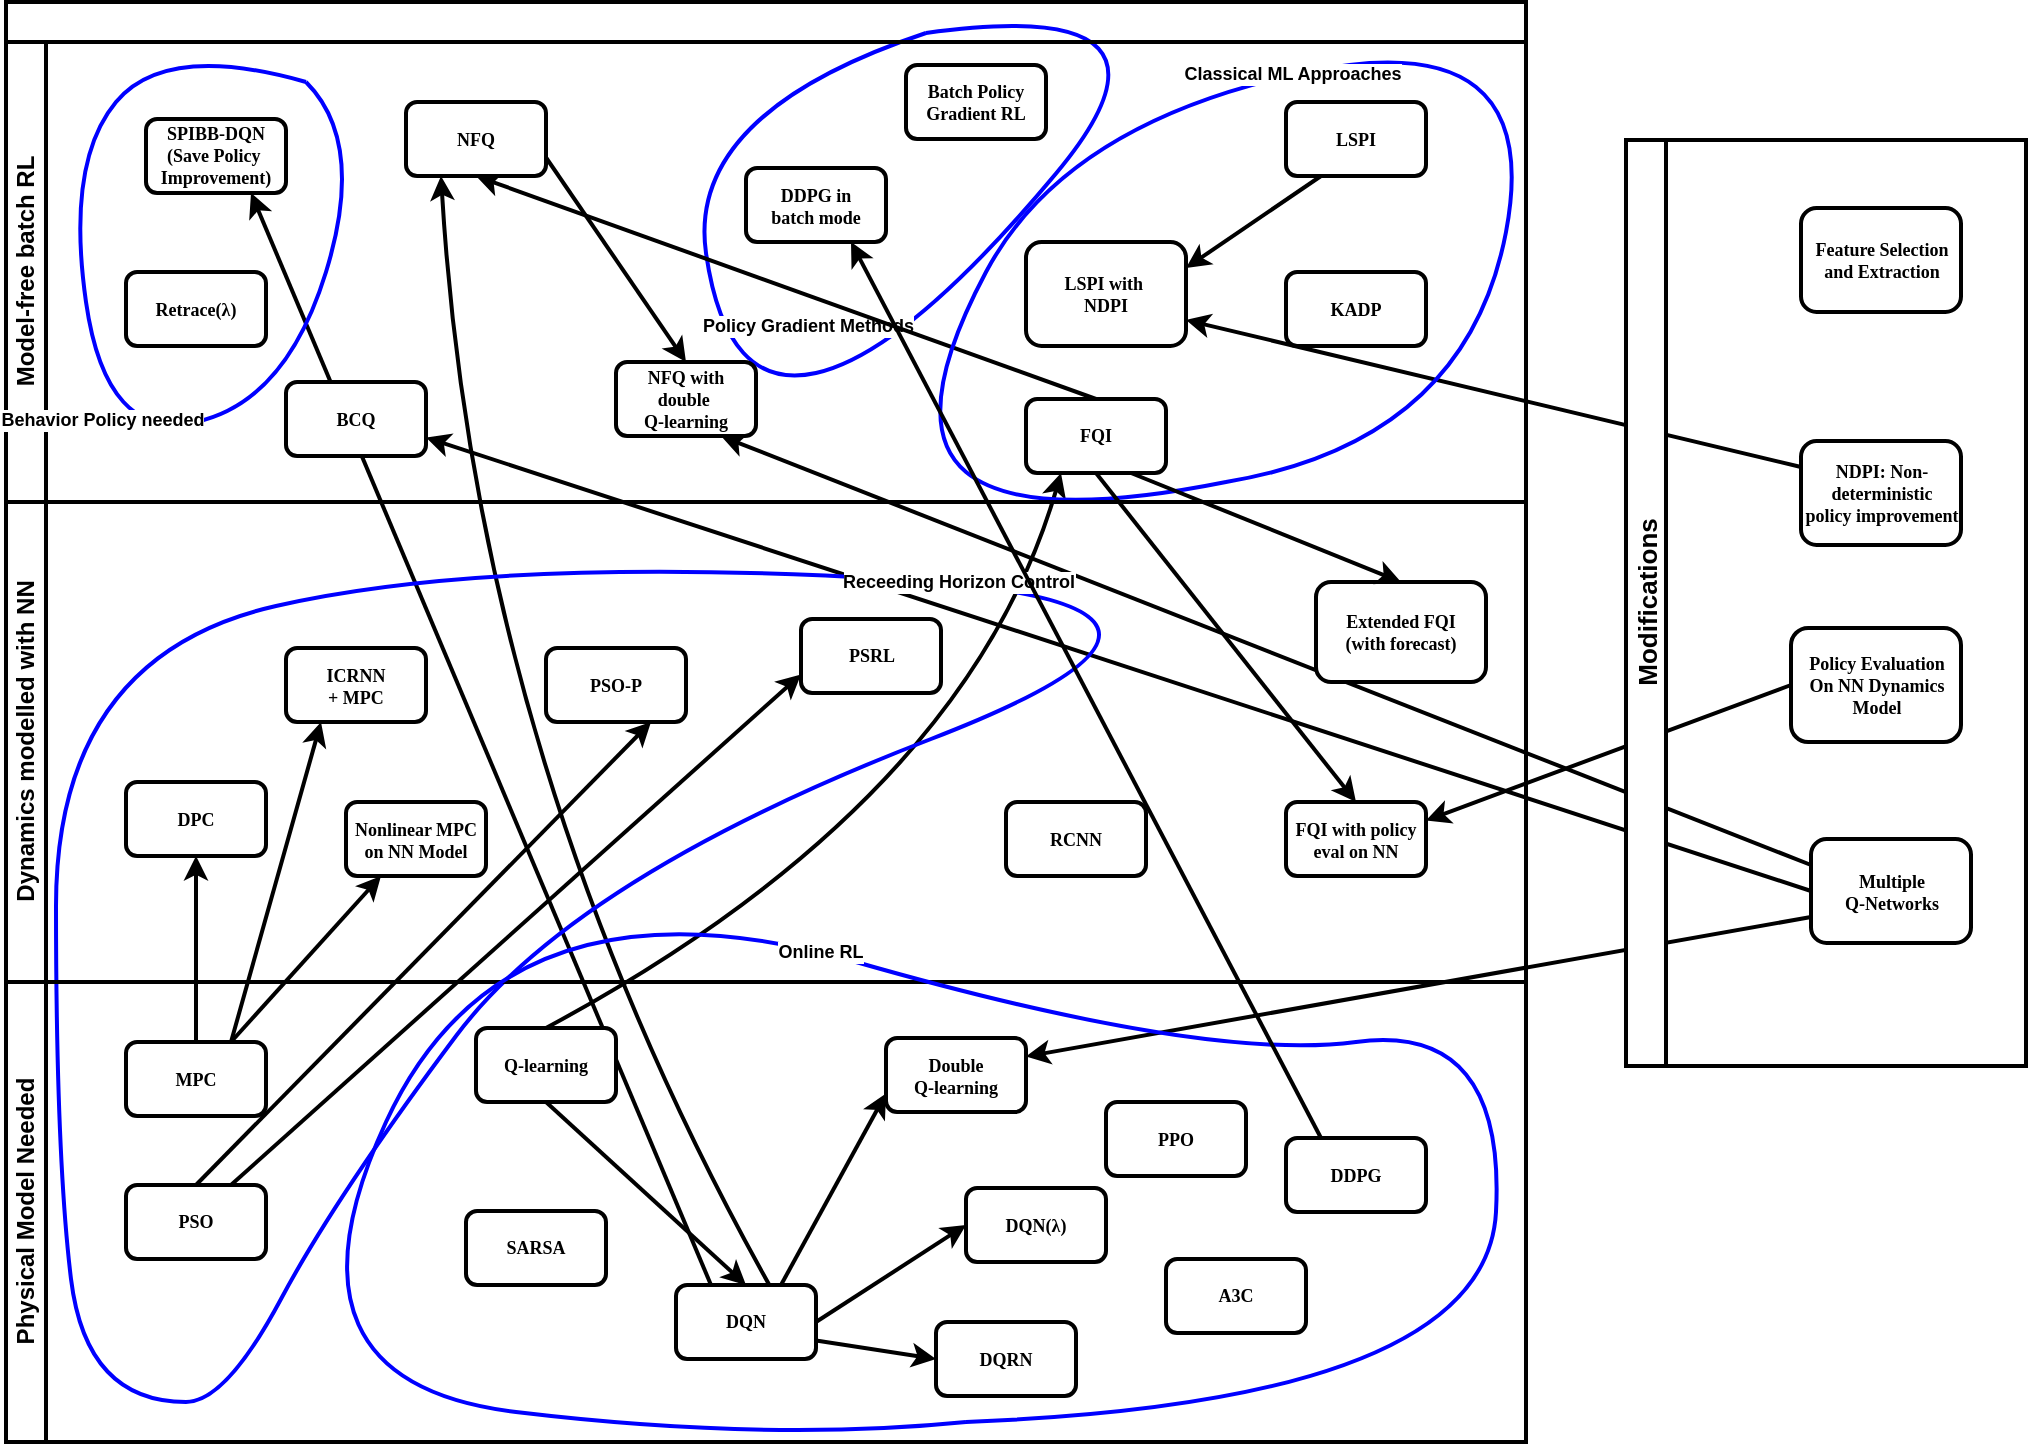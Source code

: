<mxfile pages="1" version="11.1.5" type="device"><diagram name="Page-1" id="c7488fd3-1785-93aa-aadb-54a6760d102a"><mxGraphModel dx="1422" dy="835" grid="1" gridSize="10" guides="1" tooltips="1" connect="1" arrows="1" fold="1" page="1" pageScale="1" pageWidth="1100" pageHeight="850" background="#ffffff" math="0" shadow="0"><root><mxCell id="0"/><mxCell id="1" parent="0"/><mxCell id="UrzXVg_td5p-aMK04flX-85" value="" style="endArrow=classic;html=1;strokeColor=#000000;strokeWidth=2;fontSize=13;exitX=0;exitY=0.75;exitDx=0;exitDy=0;entryX=1;entryY=0.25;entryDx=0;entryDy=0;" edge="1" parent="1" source="UrzXVg_td5p-aMK04flX-84" target="augKoII_26qxcyHbp96z-6"><mxGeometry width="50" height="50" relative="1" as="geometry"><mxPoint x="100" y="860" as="sourcePoint"/><mxPoint x="150" y="810" as="targetPoint"/></mxGeometry></mxCell><mxCell id="UrzXVg_td5p-aMK04flX-13" value="" style="endArrow=classic;html=1;exitX=0;exitY=0.5;exitDx=0;exitDy=0;entryX=1;entryY=0.75;entryDx=0;entryDy=0;strokeWidth=2;fontSize=9;fontStyle=1" edge="1" parent="1" source="UrzXVg_td5p-aMK04flX-84" target="UrzXVg_td5p-aMK04flX-10"><mxGeometry width="50" height="50" relative="1" as="geometry"><mxPoint x="100" y="860" as="sourcePoint"/><mxPoint x="150" y="810" as="targetPoint"/></mxGeometry></mxCell><mxCell id="UrzXVg_td5p-aMK04flX-87" value="" style="endArrow=classic;html=1;strokeColor=#000000;strokeWidth=2;fontSize=13;exitX=0;exitY=0.5;exitDx=0;exitDy=0;entryX=1;entryY=0.25;entryDx=0;entryDy=0;" edge="1" parent="1" source="UrzXVg_td5p-aMK04flX-86" target="UrzXVg_td5p-aMK04flX-56"><mxGeometry width="50" height="50" relative="1" as="geometry"><mxPoint x="100" y="860" as="sourcePoint"/><mxPoint x="150" y="810" as="targetPoint"/></mxGeometry></mxCell><mxCell id="UrzXVg_td5p-aMK04flX-82" value="" style="endArrow=classic;html=1;strokeColor=#000000;strokeWidth=2;fontSize=13;exitX=0;exitY=0.25;exitDx=0;exitDy=0;entryX=1;entryY=0.75;entryDx=0;entryDy=0;" edge="1" parent="1" source="UrzXVg_td5p-aMK04flX-81" target="UrzXVg_td5p-aMK04flX-3"><mxGeometry width="50" height="50" relative="1" as="geometry"><mxPoint x="100" y="860" as="sourcePoint"/><mxPoint x="150" y="810" as="targetPoint"/></mxGeometry></mxCell><mxCell id="UrzXVg_td5p-aMK04flX-70" value="" style="endArrow=classic;html=1;strokeColor=#000000;strokeWidth=2;exitX=0;exitY=0.25;exitDx=0;exitDy=0;entryX=0.75;entryY=1;entryDx=0;entryDy=0;fontSize=9;fontStyle=1" edge="1" parent="1" source="UrzXVg_td5p-aMK04flX-84" target="UrzXVg_td5p-aMK04flX-68"><mxGeometry width="50" height="50" relative="1" as="geometry"><mxPoint x="90" y="860" as="sourcePoint"/><mxPoint x="140" y="810" as="targetPoint"/></mxGeometry></mxCell><mxCell id="UrzXVg_td5p-aMK04flX-18" value="" style="endArrow=classic;html=1;exitX=0.25;exitY=0;exitDx=0;exitDy=0;entryX=0.75;entryY=1;entryDx=0;entryDy=0;strokeWidth=2;fontSize=9;fontStyle=1" edge="1" parent="1" source="UrzXVg_td5p-aMK04flX-89" target="UrzXVg_td5p-aMK04flX-14"><mxGeometry width="50" height="50" relative="1" as="geometry"><mxPoint x="452.5" y="700" as="sourcePoint"/><mxPoint x="150" y="810" as="targetPoint"/></mxGeometry></mxCell><mxCell id="UrzXVg_td5p-aMK04flX-9" value="" style="endArrow=classic;html=1;exitX=0.671;exitY=0.014;exitDx=0;exitDy=0;entryX=0.25;entryY=1;entryDx=0;entryDy=0;strokeWidth=2;fontSize=9;fontStyle=1;exitPerimeter=0;curved=1;" edge="1" parent="1" source="UrzXVg_td5p-aMK04flX-89" target="UrzXVg_td5p-aMK04flX-7"><mxGeometry width="50" height="50" relative="1" as="geometry"><mxPoint x="487.5" y="700" as="sourcePoint"/><mxPoint x="150" y="810" as="targetPoint"/><Array as="points"><mxPoint x="335" y="450"/></Array></mxGeometry></mxCell><mxCell id="2b4e8129b02d487f-1" value="" style="swimlane;html=1;childLayout=stackLayout;horizontal=1;startSize=20;horizontalStack=0;rounded=0;shadow=0;labelBackgroundColor=none;strokeColor=#000000;strokeWidth=2;fillColor=#ffffff;fontFamily=Verdana;fontSize=9;fontColor=#000000;align=center;fontStyle=1" parent="1" vertex="1"><mxGeometry x="100" y="70" width="760" height="720" as="geometry"/></mxCell><mxCell id="UrzXVg_td5p-aMK04flX-6" value="" style="endArrow=classic;html=1;exitX=0.5;exitY=0;exitDx=0;exitDy=0;entryX=0.25;entryY=1;entryDx=0;entryDy=0;strokeWidth=2;fontSize=9;fontStyle=1;curved=1;" edge="1" parent="2b4e8129b02d487f-1" source="augKoII_26qxcyHbp96z-7" target="UrzXVg_td5p-aMK04flX-5"><mxGeometry width="50" height="50" relative="1" as="geometry"><mxPoint y="790" as="sourcePoint"/><mxPoint x="50" y="740" as="targetPoint"/><Array as="points"><mxPoint x="480" y="400"/></Array></mxGeometry></mxCell><mxCell id="UrzXVg_td5p-aMK04flX-67" value="Policy Gradient Methods" style="endArrow=none;html=1;curved=1;strokeWidth=2;strokeColor=#0000FF;labelPosition=left;verticalLabelPosition=top;align=right;verticalAlign=bottom;fontSize=9;fontStyle=1" edge="1" parent="2b4e8129b02d487f-1"><mxGeometry width="50" height="50" relative="1" as="geometry"><mxPoint x="460" y="15.5" as="sourcePoint"/><mxPoint x="460" y="15.5" as="targetPoint"/><Array as="points"><mxPoint x="340" y="55.5"/><mxPoint x="360" y="195.5"/><mxPoint x="450" y="175.5"/><mxPoint x="600" y="-4"/></Array></mxGeometry></mxCell><mxCell id="2b4e8129b02d487f-2" value="Model-free batch RL" style="swimlane;html=1;startSize=20;horizontal=0;strokeWidth=2;fontSize=12;fontStyle=1" parent="2b4e8129b02d487f-1" vertex="1"><mxGeometry y="20" width="760" height="230" as="geometry"/></mxCell><mxCell id="UrzXVg_td5p-aMK04flX-8" value="" style="endArrow=classic;html=1;exitX=0.5;exitY=0;exitDx=0;exitDy=0;entryX=0.5;entryY=1;entryDx=0;entryDy=0;strokeWidth=2;fontSize=9;fontStyle=1" edge="1" parent="2b4e8129b02d487f-2" source="UrzXVg_td5p-aMK04flX-5" target="UrzXVg_td5p-aMK04flX-7"><mxGeometry width="50" height="50" relative="1" as="geometry"><mxPoint y="770" as="sourcePoint"/><mxPoint x="50" y="720" as="targetPoint"/></mxGeometry></mxCell><mxCell id="UrzXVg_td5p-aMK04flX-1" value="LSPI" style="rounded=1;whiteSpace=wrap;html=1;shadow=0;labelBackgroundColor=none;strokeColor=#000000;strokeWidth=2;fillColor=#ffffff;fontFamily=Verdana;fontSize=9;fontColor=#000000;align=center;fontStyle=1" vertex="1" parent="2b4e8129b02d487f-2"><mxGeometry x="640" y="30" width="70" height="37" as="geometry"/></mxCell><mxCell id="augKoII_26qxcyHbp96z-12" value="KADP" style="rounded=1;whiteSpace=wrap;html=1;shadow=0;labelBackgroundColor=none;strokeColor=#000000;strokeWidth=2;fillColor=#ffffff;fontFamily=Verdana;fontSize=9;fontColor=#000000;align=center;fontStyle=1" parent="2b4e8129b02d487f-2" vertex="1"><mxGeometry x="640" y="115" width="70" height="37" as="geometry"/></mxCell><mxCell id="UrzXVg_td5p-aMK04flX-3" value="LSPI with&amp;nbsp;&lt;br&gt;NDPI" style="rounded=1;whiteSpace=wrap;html=1;shadow=0;labelBackgroundColor=none;strokeColor=#000000;strokeWidth=2;fillColor=#ffffff;fontFamily=Verdana;fontSize=9;fontColor=#000000;align=center;fontStyle=1" vertex="1" parent="2b4e8129b02d487f-2"><mxGeometry x="510" y="100" width="80" height="52" as="geometry"/></mxCell><mxCell id="UrzXVg_td5p-aMK04flX-4" value="" style="endArrow=classic;html=1;entryX=1;entryY=0.25;entryDx=0;entryDy=0;exitX=0.25;exitY=1;exitDx=0;exitDy=0;strokeWidth=2;fontSize=9;fontStyle=1" edge="1" parent="2b4e8129b02d487f-2" source="UrzXVg_td5p-aMK04flX-1" target="UrzXVg_td5p-aMK04flX-3"><mxGeometry width="50" height="50" relative="1" as="geometry"><mxPoint x="650" y="80" as="sourcePoint"/><mxPoint x="50" y="720" as="targetPoint"/></mxGeometry></mxCell><mxCell id="UrzXVg_td5p-aMK04flX-5" value="FQI" style="rounded=1;whiteSpace=wrap;html=1;shadow=0;labelBackgroundColor=none;strokeColor=#000000;strokeWidth=2;fillColor=#ffffff;fontFamily=Verdana;fontSize=9;fontColor=#000000;align=center;fontStyle=1" vertex="1" parent="2b4e8129b02d487f-2"><mxGeometry x="510" y="178.5" width="70" height="37" as="geometry"/></mxCell><mxCell id="UrzXVg_td5p-aMK04flX-7" value="NFQ" style="rounded=1;whiteSpace=wrap;html=1;shadow=0;labelBackgroundColor=none;strokeColor=#000000;strokeWidth=2;fillColor=#ffffff;fontFamily=Verdana;fontSize=9;fontColor=#000000;align=center;fontStyle=1" vertex="1" parent="2b4e8129b02d487f-2"><mxGeometry x="200" y="30" width="70" height="37" as="geometry"/></mxCell><mxCell id="UrzXVg_td5p-aMK04flX-14" value="SPIBB-DQN&lt;br style=&quot;font-size: 9px;&quot;&gt;(Save Policy&amp;nbsp;&lt;br style=&quot;font-size: 9px;&quot;&gt;Improvement)" style="rounded=1;whiteSpace=wrap;html=1;shadow=0;labelBackgroundColor=none;strokeColor=#000000;strokeWidth=2;fillColor=#ffffff;fontFamily=Verdana;fontSize=9;fontColor=#000000;align=center;fontStyle=1" vertex="1" parent="2b4e8129b02d487f-2"><mxGeometry x="70" y="38.5" width="70" height="37" as="geometry"/></mxCell><mxCell id="UrzXVg_td5p-aMK04flX-17" value="Retrace(λ)" style="rounded=1;whiteSpace=wrap;html=1;shadow=0;labelBackgroundColor=none;strokeColor=#000000;strokeWidth=2;fillColor=#ffffff;fontFamily=Verdana;fontSize=9;fontColor=#000000;align=center;fontStyle=1" vertex="1" parent="2b4e8129b02d487f-2"><mxGeometry x="60" y="115" width="70" height="37" as="geometry"/></mxCell><mxCell id="UrzXVg_td5p-aMK04flX-21" value="Batch Policy&lt;br style=&quot;font-size: 9px;&quot;&gt;Gradient RL" style="rounded=1;whiteSpace=wrap;html=1;shadow=0;labelBackgroundColor=none;strokeColor=#000000;strokeWidth=2;fillColor=#ffffff;fontFamily=Verdana;fontSize=9;fontColor=#000000;align=center;fontStyle=1" vertex="1" parent="2b4e8129b02d487f-2"><mxGeometry x="450" y="11.5" width="70" height="37" as="geometry"/></mxCell><mxCell id="UrzXVg_td5p-aMK04flX-52" value="DDPG in&lt;br style=&quot;font-size: 9px;&quot;&gt;batch mode" style="rounded=1;whiteSpace=wrap;html=1;shadow=0;labelBackgroundColor=none;strokeColor=#000000;strokeWidth=2;fillColor=#ffffff;fontFamily=Verdana;fontSize=9;fontColor=#000000;align=center;fontStyle=1" vertex="1" parent="2b4e8129b02d487f-2"><mxGeometry x="370" y="63" width="70" height="37" as="geometry"/></mxCell><mxCell id="UrzXVg_td5p-aMK04flX-66" value="Classical ML Approaches" style="endArrow=none;html=1;strokeColor=#0000FF;strokeWidth=2;curved=1;fontSize=9;fontStyle=1" edge="1" parent="2b4e8129b02d487f-2"><mxGeometry width="50" height="50" relative="1" as="geometry"><mxPoint x="610" y="220" as="sourcePoint"/><mxPoint x="610" y="220" as="targetPoint"/><Array as="points"><mxPoint x="510" y="240"/><mxPoint x="450" y="190"/><mxPoint x="530" y="40"/><mxPoint x="770" y="-10"/><mxPoint x="730" y="200"/></Array></mxGeometry></mxCell><mxCell id="UrzXVg_td5p-aMK04flX-68" value="NFQ with&lt;br style=&quot;font-size: 9px;&quot;&gt;double&amp;nbsp;&lt;br style=&quot;font-size: 9px;&quot;&gt;Q-learning" style="rounded=1;whiteSpace=wrap;html=1;shadow=0;labelBackgroundColor=none;strokeColor=#000000;strokeWidth=2;fillColor=#ffffff;fontFamily=Verdana;fontSize=9;fontColor=#000000;align=center;fontStyle=1" vertex="1" parent="2b4e8129b02d487f-2"><mxGeometry x="305" y="160" width="70" height="37" as="geometry"/></mxCell><mxCell id="UrzXVg_td5p-aMK04flX-69" value="" style="endArrow=classic;html=1;strokeColor=#000000;strokeWidth=2;exitX=1;exitY=0.75;exitDx=0;exitDy=0;entryX=0.5;entryY=0;entryDx=0;entryDy=0;fontSize=9;fontStyle=1" edge="1" parent="2b4e8129b02d487f-2" source="UrzXVg_td5p-aMK04flX-7" target="UrzXVg_td5p-aMK04flX-68"><mxGeometry width="50" height="50" relative="1" as="geometry"><mxPoint x="-10" y="770" as="sourcePoint"/><mxPoint x="40" y="720" as="targetPoint"/></mxGeometry></mxCell><mxCell id="UrzXVg_td5p-aMK04flX-10" value="BCQ" style="rounded=1;whiteSpace=wrap;html=1;shadow=0;labelBackgroundColor=none;strokeColor=#000000;strokeWidth=2;fillColor=#ffffff;fontFamily=Verdana;fontSize=9;fontColor=#000000;align=center;fontStyle=1" vertex="1" parent="2b4e8129b02d487f-2"><mxGeometry x="140" y="170" width="70" height="37" as="geometry"/></mxCell><mxCell id="2b4e8129b02d487f-3" value="Dynamics modelled with NN" style="swimlane;html=1;startSize=20;horizontal=0;strokeWidth=2;fontSize=12;fontStyle=1" parent="2b4e8129b02d487f-1" vertex="1"><mxGeometry y="250" width="760" height="240" as="geometry"/></mxCell><mxCell id="2b4e8129b02d487f-26" style="edgeStyle=orthogonalEdgeStyle;rounded=0;html=1;labelBackgroundColor=none;startArrow=none;startFill=0;startSize=5;endArrow=classicThin;endFill=1;endSize=5;jettySize=auto;orthogonalLoop=1;strokeColor=#000000;strokeWidth=1;fontFamily=Verdana;fontSize=8;fontColor=#000000;" parent="2b4e8129b02d487f-3" edge="1"><mxGeometry relative="1" as="geometry"><mxPoint x="190" y="68.5" as="sourcePoint"/></mxGeometry></mxCell><mxCell id="augKoII_26qxcyHbp96z-2" value="DPC" style="rounded=1;whiteSpace=wrap;html=1;shadow=0;labelBackgroundColor=none;strokeColor=#000000;strokeWidth=2;fillColor=#ffffff;fontFamily=Verdana;fontSize=9;fontColor=#000000;align=center;fontStyle=1" parent="2b4e8129b02d487f-3" vertex="1"><mxGeometry x="60" y="140.0" width="70" height="37" as="geometry"/></mxCell><mxCell id="2b4e8129b02d487f-14" value="Nonlinear MPC&lt;br style=&quot;font-size: 9px;&quot;&gt;on NN Model" style="rounded=1;whiteSpace=wrap;html=1;shadow=0;labelBackgroundColor=none;strokeColor=#000000;strokeWidth=2;fillColor=#ffffff;fontFamily=Verdana;fontSize=9;fontColor=#000000;align=center;fontStyle=1" parent="2b4e8129b02d487f-3" vertex="1"><mxGeometry x="170" y="150.0" width="70" height="37" as="geometry"/></mxCell><mxCell id="augKoII_26qxcyHbp96z-15" value="ICRNN&lt;br style=&quot;font-size: 9px;&quot;&gt;+ MPC" style="rounded=1;whiteSpace=wrap;html=1;shadow=0;labelBackgroundColor=none;strokeColor=#000000;strokeWidth=2;fillColor=#ffffff;fontFamily=Verdana;fontSize=9;fontColor=#000000;align=center;fontStyle=1" parent="2b4e8129b02d487f-3" vertex="1"><mxGeometry x="140" y="73.0" width="70" height="37" as="geometry"/></mxCell><mxCell id="augKoII_26qxcyHbp96z-18" value="Receeding Horizon Control" style="endArrow=none;html=1;jumpStyle=none;curved=1;strokeColor=#0000FF;strokeWidth=2;fontSize=9;fontStyle=1" parent="2b4e8129b02d487f-3" edge="1"><mxGeometry width="50" height="50" relative="1" as="geometry"><mxPoint x="90" y="450" as="sourcePoint"/><mxPoint x="90" y="450" as="targetPoint"/><Array as="points"><mxPoint x="40" y="450"/><mxPoint x="25" y="327"/><mxPoint x="25" y="77"/><mxPoint x="245" y="27"/><mxPoint x="640" y="50"/><mxPoint x="285" y="187"/><mxPoint x="165" y="347"/><mxPoint x="110" y="450"/></Array></mxGeometry></mxCell><mxCell id="UrzXVg_td5p-aMK04flX-54" value="Extended FQI&lt;br style=&quot;font-size: 9px;&quot;&gt;(with forecast)" style="rounded=1;whiteSpace=wrap;html=1;shadow=0;labelBackgroundColor=none;strokeColor=#000000;strokeWidth=2;fillColor=#ffffff;fontFamily=Verdana;fontSize=9;fontColor=#000000;align=center;fontStyle=1" vertex="1" parent="2b4e8129b02d487f-3"><mxGeometry x="655" y="40" width="85" height="50" as="geometry"/></mxCell><mxCell id="UrzXVg_td5p-aMK04flX-56" value="FQI with policy eval on NN" style="rounded=1;whiteSpace=wrap;html=1;shadow=0;labelBackgroundColor=none;strokeColor=#000000;strokeWidth=2;fillColor=#ffffff;fontFamily=Verdana;fontSize=9;fontColor=#000000;align=center;fontStyle=1" vertex="1" parent="2b4e8129b02d487f-3"><mxGeometry x="640" y="150" width="70" height="37" as="geometry"/></mxCell><mxCell id="UrzXVg_td5p-aMK04flX-62" value="PSO-P" style="rounded=1;whiteSpace=wrap;html=1;shadow=0;labelBackgroundColor=none;strokeColor=#000000;strokeWidth=2;fillColor=#ffffff;fontFamily=Verdana;fontSize=9;fontColor=#000000;align=center;fontStyle=1" vertex="1" parent="2b4e8129b02d487f-3"><mxGeometry x="270" y="73" width="70" height="37" as="geometry"/></mxCell><mxCell id="UrzXVg_td5p-aMK04flX-58" value="PSRL" style="rounded=1;whiteSpace=wrap;html=1;shadow=0;labelBackgroundColor=none;strokeColor=#000000;strokeWidth=2;fillColor=#ffffff;fontFamily=Verdana;fontSize=9;fontColor=#000000;align=center;fontStyle=1" vertex="1" parent="2b4e8129b02d487f-3"><mxGeometry x="397.5" y="58.5" width="70" height="37" as="geometry"/></mxCell><mxCell id="UrzXVg_td5p-aMK04flX-73" value="RCNN" style="rounded=1;whiteSpace=wrap;html=1;shadow=0;labelBackgroundColor=none;strokeColor=#000000;strokeWidth=2;fillColor=#ffffff;fontFamily=Verdana;fontSize=9;fontColor=#000000;align=center;fontStyle=1" vertex="1" parent="2b4e8129b02d487f-3"><mxGeometry x="500" y="150" width="70" height="37" as="geometry"/></mxCell><mxCell id="2b4e8129b02d487f-4" value="Physical Model Needed" style="swimlane;html=1;startSize=20;horizontal=0;strokeWidth=2;fontSize=12;fontStyle=1" parent="2b4e8129b02d487f-1" vertex="1"><mxGeometry y="490" width="760" height="230" as="geometry"/></mxCell><mxCell id="2b4e8129b02d487f-9" value="MPC" style="rounded=1;whiteSpace=wrap;html=1;shadow=0;labelBackgroundColor=none;strokeColor=#000000;strokeWidth=2;fillColor=#ffffff;fontFamily=Verdana;fontSize=9;fontColor=#000000;align=center;fontStyle=1" parent="2b4e8129b02d487f-4" vertex="1"><mxGeometry x="60" y="30" width="70" height="37" as="geometry"/></mxCell><mxCell id="augKoII_26qxcyHbp96z-7" value="Q-learning" style="rounded=1;whiteSpace=wrap;html=1;shadow=0;labelBackgroundColor=none;strokeColor=#000000;strokeWidth=2;fillColor=#ffffff;fontFamily=Verdana;fontSize=9;fontColor=#000000;align=center;fontStyle=1" parent="2b4e8129b02d487f-4" vertex="1"><mxGeometry x="235" y="23" width="70" height="37" as="geometry"/></mxCell><mxCell id="augKoII_26qxcyHbp96z-5" value="DQN(λ)" style="rounded=1;whiteSpace=wrap;html=1;shadow=0;labelBackgroundColor=none;strokeColor=#000000;strokeWidth=2;fillColor=#ffffff;fontFamily=Verdana;fontSize=9;fontColor=#000000;align=center;fontStyle=1" parent="2b4e8129b02d487f-4" vertex="1"><mxGeometry x="480" y="103.0" width="70" height="37" as="geometry"/></mxCell><mxCell id="augKoII_26qxcyHbp96z-6" value="Double&lt;br style=&quot;font-size: 9px;&quot;&gt;Q-learning" style="rounded=1;whiteSpace=wrap;html=1;shadow=0;labelBackgroundColor=none;strokeColor=#000000;strokeWidth=2;fillColor=#ffffff;fontFamily=Verdana;fontSize=9;fontColor=#000000;align=center;fontStyle=1" parent="2b4e8129b02d487f-4" vertex="1"><mxGeometry x="440" y="28" width="70" height="37" as="geometry"/></mxCell><mxCell id="UrzXVg_td5p-aMK04flX-63" value="PSO" style="rounded=1;whiteSpace=wrap;html=1;shadow=0;labelBackgroundColor=none;strokeColor=#000000;strokeWidth=2;fillColor=#ffffff;fontFamily=Verdana;fontSize=9;fontColor=#000000;align=center;fontStyle=1" vertex="1" parent="2b4e8129b02d487f-4"><mxGeometry x="60" y="101.5" width="70" height="37" as="geometry"/></mxCell><mxCell id="UrzXVg_td5p-aMK04flX-72" value="Online RL" style="endArrow=none;html=1;strokeColor=#0000FF;strokeWidth=2;curved=1;fontSize=9;fontStyle=1" edge="1" parent="2b4e8129b02d487f-4"><mxGeometry width="50" height="50" relative="1" as="geometry"><mxPoint x="480" y="220" as="sourcePoint"/><mxPoint x="480" y="220" as="targetPoint"/><Array as="points"><mxPoint x="380" y="230"/><mxPoint x="130" y="200"/><mxPoint x="250" y="-60"/><mxPoint x="600" y="40"/><mxPoint x="750" y="20"/><mxPoint x="740" y="210"/></Array></mxGeometry></mxCell><mxCell id="UrzXVg_td5p-aMK04flX-94" value="DQRN" style="rounded=1;whiteSpace=wrap;html=1;shadow=0;labelBackgroundColor=none;strokeColor=#000000;strokeWidth=2;fillColor=#ffffff;fontFamily=Verdana;fontSize=9;fontColor=#000000;align=center;fontStyle=1" vertex="1" parent="2b4e8129b02d487f-4"><mxGeometry x="465" y="170" width="70" height="37" as="geometry"/></mxCell><mxCell id="augKoII_26qxcyHbp96z-3" value="" style="endArrow=classic;html=1;exitX=0.5;exitY=0;exitDx=0;exitDy=0;entryX=0.5;entryY=1;entryDx=0;entryDy=0;strokeWidth=2;fontSize=9;fontStyle=1" parent="2b4e8129b02d487f-1" source="2b4e8129b02d487f-9" target="augKoII_26qxcyHbp96z-2" edge="1"><mxGeometry width="50" height="50" relative="1" as="geometry"><mxPoint y="790" as="sourcePoint"/><mxPoint x="50" y="740" as="targetPoint"/></mxGeometry></mxCell><mxCell id="augKoII_26qxcyHbp96z-14" value="" style="endArrow=classic;html=1;exitX=0.75;exitY=0;exitDx=0;exitDy=0;entryX=0.25;entryY=1;entryDx=0;entryDy=0;strokeWidth=2;fontSize=9;fontStyle=1" parent="2b4e8129b02d487f-1" source="2b4e8129b02d487f-9" target="2b4e8129b02d487f-14" edge="1"><mxGeometry width="50" height="50" relative="1" as="geometry"><mxPoint y="790" as="sourcePoint"/><mxPoint x="50" y="740" as="targetPoint"/></mxGeometry></mxCell><mxCell id="augKoII_26qxcyHbp96z-16" value="" style="endArrow=classic;html=1;exitX=0.75;exitY=0;exitDx=0;exitDy=0;entryX=0.25;entryY=1;entryDx=0;entryDy=0;strokeWidth=2;fontSize=9;fontStyle=1" parent="2b4e8129b02d487f-1" source="2b4e8129b02d487f-9" target="augKoII_26qxcyHbp96z-15" edge="1"><mxGeometry width="50" height="50" relative="1" as="geometry"><mxPoint y="790" as="sourcePoint"/><mxPoint x="50" y="740" as="targetPoint"/></mxGeometry></mxCell><mxCell id="UrzXVg_td5p-aMK04flX-55" value="" style="endArrow=classic;html=1;strokeColor=#000000;strokeWidth=2;exitX=0.75;exitY=1;exitDx=0;exitDy=0;entryX=0.5;entryY=0;entryDx=0;entryDy=0;fontSize=9;fontStyle=1" edge="1" parent="2b4e8129b02d487f-1" source="UrzXVg_td5p-aMK04flX-5" target="UrzXVg_td5p-aMK04flX-54"><mxGeometry width="50" height="50" relative="1" as="geometry"><mxPoint x="-10" y="790" as="sourcePoint"/><mxPoint x="40" y="740" as="targetPoint"/></mxGeometry></mxCell><mxCell id="UrzXVg_td5p-aMK04flX-57" value="" style="endArrow=classic;html=1;strokeColor=#000000;strokeWidth=2;entryX=0.5;entryY=0;entryDx=0;entryDy=0;exitX=0.5;exitY=1;exitDx=0;exitDy=0;fontSize=9;fontStyle=1" edge="1" parent="2b4e8129b02d487f-1" source="UrzXVg_td5p-aMK04flX-5" target="UrzXVg_td5p-aMK04flX-56"><mxGeometry width="50" height="50" relative="1" as="geometry"><mxPoint x="545" y="270" as="sourcePoint"/><mxPoint x="40" y="740" as="targetPoint"/></mxGeometry></mxCell><mxCell id="UrzXVg_td5p-aMK04flX-64" value="" style="endArrow=classic;html=1;strokeColor=#000000;strokeWidth=2;exitX=0.75;exitY=0;exitDx=0;exitDy=0;entryX=0;entryY=0.75;entryDx=0;entryDy=0;fontSize=9;fontStyle=1" edge="1" parent="2b4e8129b02d487f-1" source="UrzXVg_td5p-aMK04flX-63" target="UrzXVg_td5p-aMK04flX-58"><mxGeometry width="50" height="50" relative="1" as="geometry"><mxPoint x="-10" y="790" as="sourcePoint"/><mxPoint x="40" y="740" as="targetPoint"/></mxGeometry></mxCell><mxCell id="UrzXVg_td5p-aMK04flX-65" value="" style="endArrow=classic;html=1;strokeColor=#000000;strokeWidth=2;exitX=0.5;exitY=0;exitDx=0;exitDy=0;entryX=0.75;entryY=1;entryDx=0;entryDy=0;fontSize=9;fontStyle=1" edge="1" parent="2b4e8129b02d487f-1" source="UrzXVg_td5p-aMK04flX-63" target="UrzXVg_td5p-aMK04flX-62"><mxGeometry width="50" height="50" relative="1" as="geometry"><mxPoint x="-10" y="790" as="sourcePoint"/><mxPoint x="40" y="740" as="targetPoint"/></mxGeometry></mxCell><mxCell id="UrzXVg_td5p-aMK04flX-2" value="DDPG" style="rounded=1;whiteSpace=wrap;html=1;shadow=0;labelBackgroundColor=none;strokeColor=#000000;strokeWidth=2;fillColor=#ffffff;fontFamily=Verdana;fontSize=9;fontColor=#000000;align=center;fontStyle=1" vertex="1" parent="1"><mxGeometry x="740" y="638" width="70" height="37" as="geometry"/></mxCell><mxCell id="augKoII_26qxcyHbp96z-8" value="" style="endArrow=classic;html=1;exitX=0.5;exitY=1;exitDx=0;exitDy=0;entryX=0.5;entryY=0;entryDx=0;entryDy=0;strokeWidth=2;fontSize=9;fontStyle=1" parent="1" source="augKoII_26qxcyHbp96z-7" target="UrzXVg_td5p-aMK04flX-89" edge="1"><mxGeometry width="50" height="50" relative="1" as="geometry"><mxPoint x="100" y="860" as="sourcePoint"/><mxPoint x="470" y="700" as="targetPoint"/></mxGeometry></mxCell><mxCell id="augKoII_26qxcyHbp96z-9" value="" style="endArrow=classic;html=1;exitX=1;exitY=0.5;exitDx=0;exitDy=0;entryX=0;entryY=0.5;entryDx=0;entryDy=0;strokeWidth=2;fontSize=9;fontStyle=1" parent="1" source="UrzXVg_td5p-aMK04flX-89" target="augKoII_26qxcyHbp96z-5" edge="1"><mxGeometry width="50" height="50" relative="1" as="geometry"><mxPoint x="505" y="718.5" as="sourcePoint"/><mxPoint x="150" y="810" as="targetPoint"/></mxGeometry></mxCell><mxCell id="augKoII_26qxcyHbp96z-11" value="" style="endArrow=classic;html=1;exitX=0.75;exitY=0;exitDx=0;exitDy=0;entryX=0;entryY=0.75;entryDx=0;entryDy=0;strokeWidth=2;fontSize=9;fontStyle=1" parent="1" source="UrzXVg_td5p-aMK04flX-89" target="augKoII_26qxcyHbp96z-6" edge="1"><mxGeometry width="50" height="50" relative="1" as="geometry"><mxPoint x="505" y="709.25" as="sourcePoint"/><mxPoint x="150" y="810" as="targetPoint"/></mxGeometry></mxCell><mxCell id="UrzXVg_td5p-aMK04flX-19" value="Behavior Policy needed" style="endArrow=none;html=1;curved=1;strokeWidth=2;strokeColor=#0000FF;fontSize=9;fontStyle=1" edge="1" parent="1"><mxGeometry width="50" height="50" relative="1" as="geometry"><mxPoint x="250" y="110" as="sourcePoint"/><mxPoint x="250" y="110" as="targetPoint"/><Array as="points"><mxPoint x="180" y="90"/><mxPoint x="130" y="150"/><mxPoint x="150" y="290"/><mxPoint x="240" y="270"/><mxPoint x="280" y="140"/></Array></mxGeometry></mxCell><mxCell id="UrzXVg_td5p-aMK04flX-53" value="" style="endArrow=classic;html=1;strokeColor=#000000;strokeWidth=2;exitX=0.25;exitY=0;exitDx=0;exitDy=0;entryX=0.75;entryY=1;entryDx=0;entryDy=0;fontSize=9;fontStyle=1" edge="1" parent="1" source="UrzXVg_td5p-aMK04flX-2" target="UrzXVg_td5p-aMK04flX-52"><mxGeometry width="50" height="50" relative="1" as="geometry"><mxPoint x="90" y="860" as="sourcePoint"/><mxPoint x="140" y="810" as="targetPoint"/></mxGeometry></mxCell><mxCell id="UrzXVg_td5p-aMK04flX-75" value="Modifications" style="swimlane;html=1;startSize=20;horizontal=0;strokeWidth=2;fontSize=13;fontStyle=1" vertex="1" parent="1"><mxGeometry x="910" y="139" width="200" height="463" as="geometry"/></mxCell><mxCell id="UrzXVg_td5p-aMK04flX-81" value="NDPI: Non-deterministic&lt;br style=&quot;font-size: 9px&quot;&gt;policy improvement" style="rounded=1;whiteSpace=wrap;html=1;shadow=0;labelBackgroundColor=none;strokeColor=#000000;strokeWidth=2;fillColor=#ffffff;fontFamily=Verdana;fontSize=9;fontColor=#000000;align=center;fontStyle=1" vertex="1" parent="UrzXVg_td5p-aMK04flX-75"><mxGeometry x="87.5" y="150.5" width="80" height="52" as="geometry"/></mxCell><mxCell id="UrzXVg_td5p-aMK04flX-84" value="Multiple&lt;br&gt;Q-Networks" style="rounded=1;whiteSpace=wrap;html=1;shadow=0;labelBackgroundColor=none;strokeColor=#000000;strokeWidth=2;fillColor=#ffffff;fontFamily=Verdana;fontSize=9;fontColor=#000000;align=center;fontStyle=1" vertex="1" parent="UrzXVg_td5p-aMK04flX-75"><mxGeometry x="92.5" y="349.5" width="80" height="52" as="geometry"/></mxCell><mxCell id="UrzXVg_td5p-aMK04flX-86" value="Policy Evaluation&lt;br&gt;On NN Dynamics Model" style="rounded=1;whiteSpace=wrap;html=1;shadow=0;labelBackgroundColor=none;strokeColor=#000000;strokeWidth=2;fillColor=#ffffff;fontFamily=Verdana;fontSize=9;fontColor=#000000;align=center;fontStyle=1" vertex="1" parent="UrzXVg_td5p-aMK04flX-75"><mxGeometry x="82.5" y="244" width="85" height="57" as="geometry"/></mxCell><mxCell id="UrzXVg_td5p-aMK04flX-88" value="Feature Selection and Extraction" style="rounded=1;whiteSpace=wrap;html=1;shadow=0;labelBackgroundColor=none;strokeColor=#000000;strokeWidth=2;fillColor=#ffffff;fontFamily=Verdana;fontSize=9;fontColor=#000000;align=center;fontStyle=1" vertex="1" parent="UrzXVg_td5p-aMK04flX-75"><mxGeometry x="87.5" y="34" width="80" height="52" as="geometry"/></mxCell><mxCell id="UrzXVg_td5p-aMK04flX-89" value="DQN" style="rounded=1;whiteSpace=wrap;html=1;shadow=0;labelBackgroundColor=none;strokeColor=#000000;strokeWidth=2;fillColor=#ffffff;fontFamily=Verdana;fontSize=9;fontColor=#000000;align=center;fontStyle=1" vertex="1" parent="1"><mxGeometry x="435" y="711.5" width="70" height="37" as="geometry"/></mxCell><mxCell id="UrzXVg_td5p-aMK04flX-90" value="SARSA" style="rounded=1;whiteSpace=wrap;html=1;shadow=0;labelBackgroundColor=none;strokeColor=#000000;strokeWidth=2;fillColor=#ffffff;fontFamily=Verdana;fontSize=9;fontColor=#000000;align=center;fontStyle=1" vertex="1" parent="1"><mxGeometry x="330" y="674.5" width="70" height="37" as="geometry"/></mxCell><mxCell id="UrzXVg_td5p-aMK04flX-91" value="PPO" style="rounded=1;whiteSpace=wrap;html=1;shadow=0;labelBackgroundColor=none;strokeColor=#000000;strokeWidth=2;fillColor=#ffffff;fontFamily=Verdana;fontSize=9;fontColor=#000000;align=center;fontStyle=1" vertex="1" parent="1"><mxGeometry x="650" y="620" width="70" height="37" as="geometry"/></mxCell><mxCell id="UrzXVg_td5p-aMK04flX-92" value="A3C" style="rounded=1;whiteSpace=wrap;html=1;shadow=0;labelBackgroundColor=none;strokeColor=#000000;strokeWidth=2;fillColor=#ffffff;fontFamily=Verdana;fontSize=9;fontColor=#000000;align=center;fontStyle=1" vertex="1" parent="1"><mxGeometry x="680" y="698.5" width="70" height="37" as="geometry"/></mxCell><mxCell id="UrzXVg_td5p-aMK04flX-140" value="" style="endArrow=classic;html=1;strokeColor=#000000;strokeWidth=2;fontSize=13;exitX=1;exitY=0.75;exitDx=0;exitDy=0;entryX=0;entryY=0.5;entryDx=0;entryDy=0;" edge="1" parent="1" source="UrzXVg_td5p-aMK04flX-89" target="UrzXVg_td5p-aMK04flX-94"><mxGeometry width="50" height="50" relative="1" as="geometry"><mxPoint x="100" y="860" as="sourcePoint"/><mxPoint x="150" y="810" as="targetPoint"/></mxGeometry></mxCell></root></mxGraphModel></diagram></mxfile>